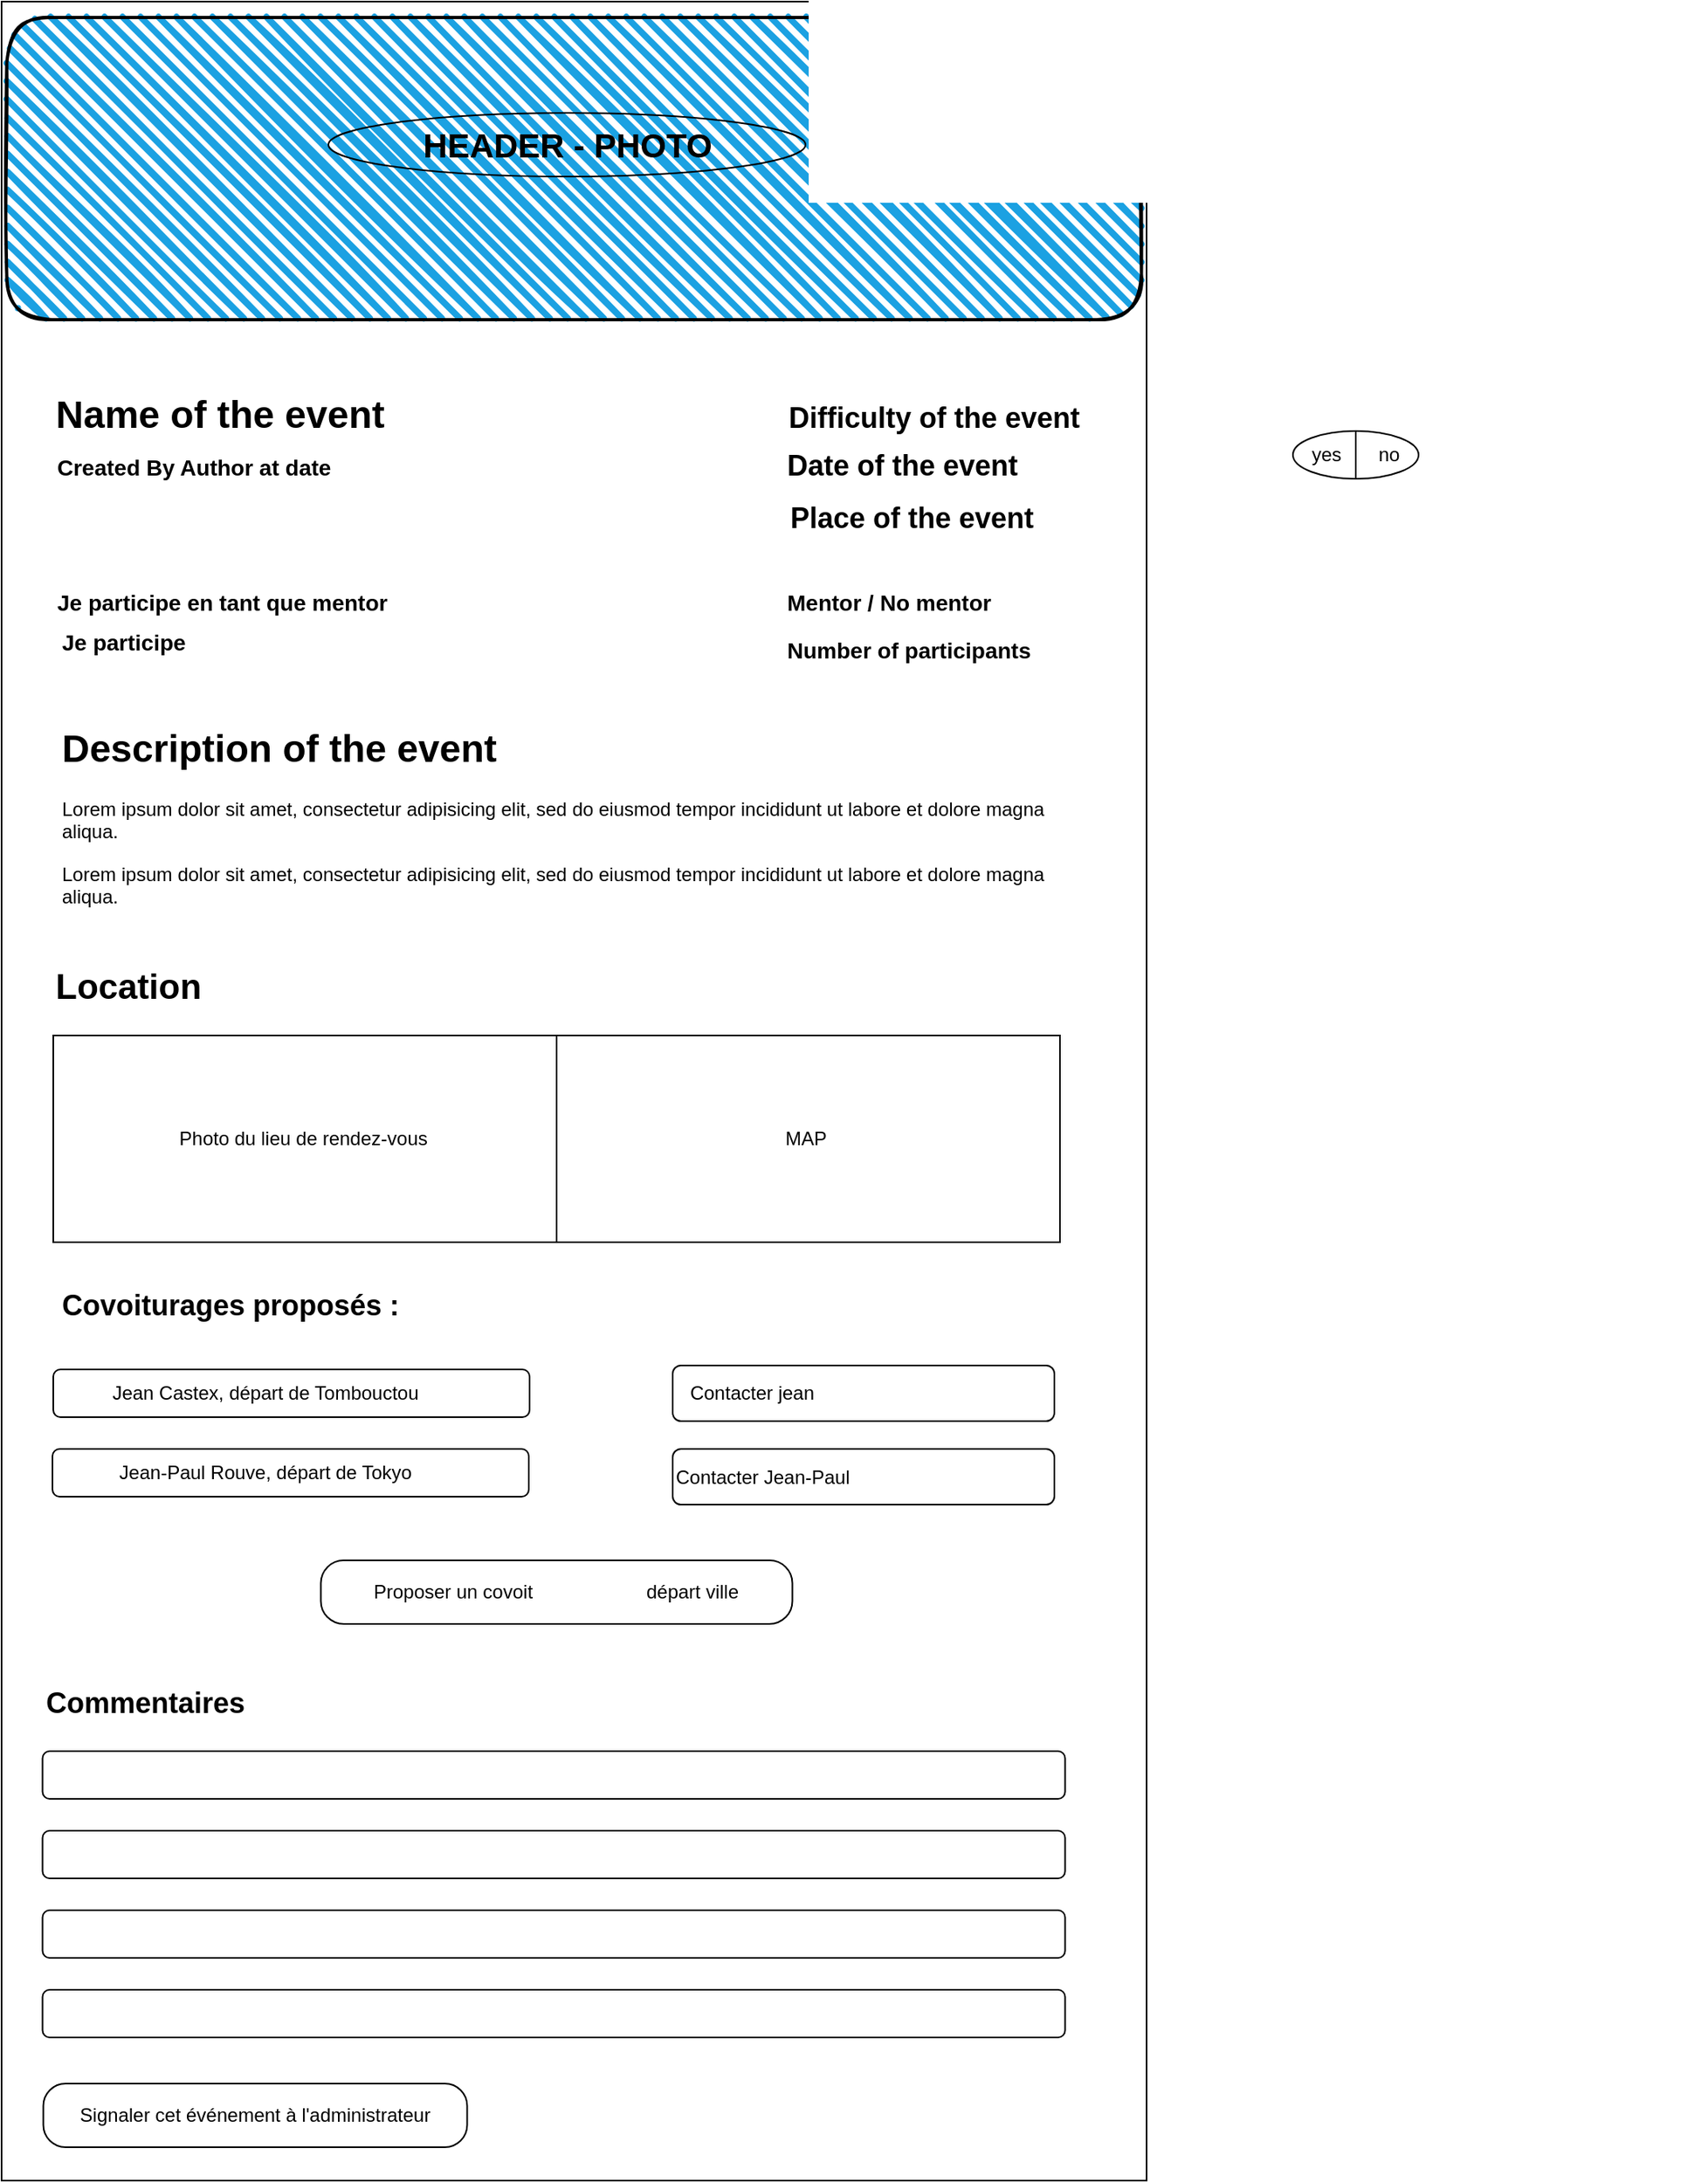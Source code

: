 <mxfile>
    <diagram id="7gaan9ExqMs5xJ6s5Dna" name="wireframe1">
        <mxGraphModel dx="1018" dy="1644" grid="1" gridSize="10" guides="1" tooltips="1" connect="1" arrows="1" fold="1" page="1" pageScale="1" pageWidth="827" pageHeight="1169" math="0" shadow="0">
            <root>
                <mxCell id="0"/>
                <mxCell id="1" parent="0"/>
                <mxCell id="2" value="&lt;span style=&quot;color: rgba(0 , 0 , 0 , 0) ; font-family: monospace ; font-size: 0px&quot;&gt;%3CmxGraphModel%3E%3Croot%3E%3CmxCell%20id%3D%220%22%2F%3E%3CmxCell%20id%3D%221%22%20parent%3D%220%22%2F%3E%3CmxCell%20id%3D%222%22%20value%3D%22%22%20style%3D%22rounded%3D1%3BwhiteSpace%3Dwrap%3Bhtml%3D1%3BfillColor%3Dnone%3Balign%3Dleft%3B%22%20vertex%3D%221%22%20parent%3D%221%22%3E%3CmxGeometry%20x%3D%2260.5%22%20y%3D%22750%22%20width%3D%22299.5%22%20height%3D%2230%22%20as%3D%22geometry%22%2F%3E%3C%2FmxCell%3E%3C%2Froot%3E%3C%2FmxGraphModel%3E&lt;/span&gt;" style="rounded=0;whiteSpace=wrap;html=1;" vertex="1" parent="1">
                    <mxGeometry x="28" y="-110" width="720" height="1370" as="geometry"/>
                </mxCell>
                <mxCell id="3" value="" style="rounded=1;whiteSpace=wrap;html=1;strokeWidth=2;fillWeight=4;hachureGap=8;hachureAngle=45;fillColor=#1ba1e2;sketch=1;fontStyle=1;fontFamily=Helvetica;" parent="1" vertex="1">
                    <mxGeometry x="31.25" y="-100" width="713.5" height="190" as="geometry"/>
                </mxCell>
                <mxCell id="4" value="&lt;b&gt;&lt;font style=&quot;font-size: 21px&quot;&gt;HEADER - PHOTO&lt;/font&gt;&lt;/b&gt;" style="ellipse;whiteSpace=wrap;html=1;align=center;newEdgeStyle={&quot;edgeStyle&quot;:&quot;entityRelationEdgeStyle&quot;,&quot;startArrow&quot;:&quot;none&quot;,&quot;endArrow&quot;:&quot;none&quot;,&quot;segment&quot;:10,&quot;curved&quot;:1};treeFolding=1;treeMoving=1;fillColor=none;" parent="1" vertex="1">
                    <mxGeometry x="233.5" y="-40" width="300" height="40" as="geometry"/>
                </mxCell>
                <mxCell id="6" value="&lt;font style=&quot;font-size: 24px&quot;&gt;Name of the event&lt;/font&gt;" style="text;strokeColor=none;fillColor=none;html=1;fontSize=24;fontStyle=1;verticalAlign=middle;align=center;fontFamily=Helvetica;" parent="1" vertex="1">
                    <mxGeometry x="110" y="130" width="110" height="40" as="geometry"/>
                </mxCell>
                <mxCell id="7" value="&lt;font style=&quot;font-size: 14px&quot;&gt;Created By Author at date&lt;/font&gt;" style="text;strokeColor=none;fillColor=none;html=1;fontSize=24;fontStyle=1;verticalAlign=middle;align=left;fontFamily=Helvetica;" parent="1" vertex="1">
                    <mxGeometry x="60.5" y="160" width="250" height="40" as="geometry"/>
                </mxCell>
                <mxCell id="8" value="&lt;font style=&quot;font-size: 18px&quot;&gt;Date of the event&lt;/font&gt;" style="text;strokeColor=none;fillColor=none;html=1;fontSize=24;fontStyle=1;verticalAlign=middle;align=left;fontFamily=Helvetica;" parent="1" vertex="1">
                    <mxGeometry x="520" y="160" width="210" height="40" as="geometry"/>
                </mxCell>
                <mxCell id="9" value="&lt;font style=&quot;font-size: 18px&quot;&gt;Place of the event&lt;/font&gt;" style="text;strokeColor=none;fillColor=none;html=1;fontSize=24;fontStyle=1;verticalAlign=middle;align=center;fontFamily=Helvetica;" parent="1" vertex="1">
                    <mxGeometry x="550" y="190" width="100" height="45" as="geometry"/>
                </mxCell>
                <mxCell id="10" value="&lt;font style=&quot;font-size: 18px&quot;&gt;Difficulty of the event&lt;/font&gt;" style="text;strokeColor=none;fillColor=none;html=1;fontSize=24;fontStyle=1;verticalAlign=middle;align=center;fontFamily=Helvetica;" parent="1" vertex="1">
                    <mxGeometry x="520" y="130" width="187" height="40" as="geometry"/>
                </mxCell>
                <mxCell id="13" value="&lt;h1&gt;Description of the event&lt;/h1&gt;&lt;p&gt;Lorem ipsum dolor sit amet, consectetur adipisicing elit, sed do eiusmod tempor incididunt ut labore et dolore magna aliqua.&amp;nbsp;&lt;/p&gt;Lorem ipsum dolor sit amet, consectetur adipisicing elit, sed do eiusmod tempor incididunt ut labore et dolore magna aliqua." style="text;html=1;strokeColor=none;fillColor=none;spacing=5;spacingTop=-20;whiteSpace=wrap;overflow=hidden;rounded=0;" vertex="1" parent="1">
                    <mxGeometry x="60.5" y="340" width="646" height="130" as="geometry"/>
                </mxCell>
                <UserObject label="MAP&amp;nbsp;" treeRoot="1" id="14">
                    <mxCell style="whiteSpace=wrap;html=1;align=center;treeFolding=1;treeMoving=1;newEdgeStyle={&quot;edgeStyle&quot;:&quot;elbowEdgeStyle&quot;,&quot;startArrow&quot;:&quot;none&quot;,&quot;endArrow&quot;:&quot;none&quot;};" vertex="1" parent="1">
                        <mxGeometry x="377" y="540" width="316.5" height="130" as="geometry"/>
                    </mxCell>
                </UserObject>
                <mxCell id="16" value="" style="rounded=1;whiteSpace=wrap;html=1;" vertex="1" parent="1">
                    <mxGeometry x="53.75" y="990" width="643" height="30" as="geometry"/>
                </mxCell>
                <mxCell id="17" value="" style="rounded=1;whiteSpace=wrap;html=1;" vertex="1" parent="1">
                    <mxGeometry x="53.75" y="1040" width="643" height="30" as="geometry"/>
                </mxCell>
                <mxCell id="18" value="" style="rounded=1;whiteSpace=wrap;html=1;" vertex="1" parent="1">
                    <mxGeometry x="53.75" y="1090" width="643" height="30" as="geometry"/>
                </mxCell>
                <mxCell id="19" value="" style="rounded=1;whiteSpace=wrap;html=1;" vertex="1" parent="1">
                    <mxGeometry x="53.75" y="1140" width="643" height="30" as="geometry"/>
                </mxCell>
                <mxCell id="22" value="yes&amp;nbsp; &amp;nbsp; &amp;nbsp; &amp;nbsp;no" style="shape=lineEllipse;line=vertical;perimeter=ellipsePerimeter;whiteSpace=wrap;html=1;backgroundOutline=1;" vertex="1" parent="1">
                    <mxGeometry x="840" y="160" width="79" height="30" as="geometry"/>
                </mxCell>
                <mxCell id="24" value="&lt;font style=&quot;font-size: 14px&quot;&gt;Je participe en tant que mentor&lt;/font&gt;" style="text;strokeColor=none;fillColor=none;html=1;fontSize=24;fontStyle=1;verticalAlign=middle;align=left;" vertex="1" parent="1">
                    <mxGeometry x="60.5" y="245" width="100" height="40" as="geometry"/>
                </mxCell>
                <mxCell id="25" value="&lt;font style=&quot;font-size: 14px&quot;&gt;Number of participants&lt;/font&gt;" style="text;strokeColor=none;fillColor=none;html=1;fontSize=24;fontStyle=1;verticalAlign=middle;align=left;" vertex="1" parent="1">
                    <mxGeometry x="520" y="275" width="580" height="40" as="geometry"/>
                </mxCell>
                <UserObject label="Photo du lieu de rendez-vous&amp;nbsp;" treeRoot="1" id="26">
                    <mxCell style="whiteSpace=wrap;html=1;align=center;treeFolding=1;treeMoving=1;newEdgeStyle={&quot;edgeStyle&quot;:&quot;elbowEdgeStyle&quot;,&quot;startArrow&quot;:&quot;none&quot;,&quot;endArrow&quot;:&quot;none&quot;};" vertex="1" parent="1">
                        <mxGeometry x="60.5" y="540" width="316.5" height="130" as="geometry"/>
                    </mxCell>
                </UserObject>
                <mxCell id="27" value="&lt;font style=&quot;font-size: 14px&quot;&gt;Mentor / No mentor&lt;/font&gt;" style="text;strokeColor=none;fillColor=none;html=1;fontSize=24;fontStyle=1;verticalAlign=middle;align=left;" vertex="1" parent="1">
                    <mxGeometry x="520" y="245" width="100" height="40" as="geometry"/>
                </mxCell>
                <mxCell id="28" value="&lt;font style=&quot;font-size: 14px&quot;&gt;Je participe&amp;nbsp;&lt;/font&gt;" style="text;strokeColor=none;fillColor=none;html=1;fontSize=24;fontStyle=1;verticalAlign=middle;align=left;" vertex="1" parent="1">
                    <mxGeometry x="64" y="270" width="229.5" height="40" as="geometry"/>
                </mxCell>
                <mxCell id="29" value="Signaler cet événement à l'administrateur" style="rounded=1;whiteSpace=wrap;html=1;arcSize=35;" vertex="1" parent="1">
                    <mxGeometry x="54.25" y="1199" width="266.5" height="40" as="geometry"/>
                </mxCell>
                <mxCell id="30" value="&lt;font style=&quot;font-size: 18px&quot;&gt;&lt;b&gt;Covoiturages proposés :&lt;/b&gt;&lt;/font&gt;" style="text;html=1;strokeColor=none;fillColor=none;align=left;verticalAlign=middle;whiteSpace=wrap;rounded=0;" vertex="1" parent="1">
                    <mxGeometry x="64" y="700" width="276" height="20" as="geometry"/>
                </mxCell>
                <mxCell id="36" value="Jean Castex, départ de Tombouctou" style="text;html=1;strokeColor=none;fillColor=none;align=center;verticalAlign=middle;whiteSpace=wrap;rounded=0;" vertex="1" parent="1">
                    <mxGeometry x="78.75" y="755" width="230" height="20" as="geometry"/>
                </mxCell>
                <mxCell id="37" value="Jean-Paul Rouve, départ de Tokyo" style="text;html=1;strokeColor=none;fillColor=none;align=center;verticalAlign=middle;whiteSpace=wrap;rounded=0;" vertex="1" parent="1">
                    <mxGeometry x="43.75" y="805" width="300" height="20" as="geometry"/>
                </mxCell>
                <mxCell id="38" value="" style="rounded=1;whiteSpace=wrap;html=1;fillColor=none;align=left;" vertex="1" parent="1">
                    <mxGeometry x="60.5" y="750" width="299.5" height="30" as="geometry"/>
                </mxCell>
                <mxCell id="40" value="Contacter jean" style="text;html=1;strokeColor=none;fillColor=none;align=center;verticalAlign=middle;whiteSpace=wrap;rounded=0;" vertex="1" parent="1">
                    <mxGeometry x="420" y="755" width="160" height="20" as="geometry"/>
                </mxCell>
                <mxCell id="41" value="" style="rounded=1;whiteSpace=wrap;html=1;fillColor=none;" vertex="1" parent="1">
                    <mxGeometry x="450" y="747.5" width="240" height="35" as="geometry"/>
                </mxCell>
                <mxCell id="48" value="&lt;font size=&quot;1&quot;&gt;&lt;b style=&quot;font-size: 22px&quot;&gt;Location&lt;/b&gt;&lt;/font&gt;" style="text;html=1;strokeColor=none;fillColor=none;align=left;verticalAlign=middle;whiteSpace=wrap;rounded=0;" vertex="1" parent="1">
                    <mxGeometry x="60" y="500" width="110" height="20" as="geometry"/>
                </mxCell>
                <mxCell id="53" value="" style="rounded=1;whiteSpace=wrap;html=1;fillColor=none;align=left;" vertex="1" parent="1">
                    <mxGeometry x="60" y="800" width="299.5" height="30" as="geometry"/>
                </mxCell>
                <mxCell id="55" value="" style="rounded=1;whiteSpace=wrap;html=1;arcSize=36;" vertex="1" parent="1">
                    <mxGeometry x="228.75" y="870" width="296.5" height="40" as="geometry"/>
                </mxCell>
                <mxCell id="56" value="Proposer un covoit" style="text;html=1;strokeColor=none;fillColor=none;align=center;verticalAlign=middle;whiteSpace=wrap;rounded=0;" vertex="1" parent="1">
                    <mxGeometry x="247" y="880" width="130" height="20" as="geometry"/>
                </mxCell>
                <mxCell id="57" value="départ ville" style="text;html=1;strokeColor=none;fillColor=none;align=center;verticalAlign=middle;whiteSpace=wrap;rounded=0;" vertex="1" parent="1">
                    <mxGeometry x="420" y="880" width="85" height="20" as="geometry"/>
                </mxCell>
                <mxCell id="58" value="Contacter Jean-Paul" style="rounded=1;whiteSpace=wrap;html=1;fillColor=none;align=left;" vertex="1" parent="1">
                    <mxGeometry x="450" y="800" width="240" height="35" as="geometry"/>
                </mxCell>
                <mxCell id="59" value="&lt;font size=&quot;1&quot;&gt;&lt;b style=&quot;font-size: 18px&quot;&gt;Commentaires&lt;/b&gt;&lt;/font&gt;" style="text;html=1;strokeColor=none;fillColor=none;align=left;verticalAlign=middle;whiteSpace=wrap;rounded=0;" vertex="1" parent="1">
                    <mxGeometry x="53.75" y="950" width="120" height="20" as="geometry"/>
                </mxCell>
            </root>
        </mxGraphModel>
    </diagram>
</mxfile>